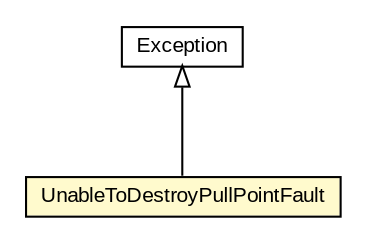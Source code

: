 #!/usr/local/bin/dot
#
# Class diagram 
# Generated by UMLGraph version R5_6-24-gf6e263 (http://www.umlgraph.org/)
#

digraph G {
	edge [fontname="arial",fontsize=10,labelfontname="arial",labelfontsize=10];
	node [fontname="arial",fontsize=10,shape=plaintext];
	nodesep=0.25;
	ranksep=0.5;
	// org.oasis_open.docs.wsn.brw_2.UnableToDestroyPullPointFault
	c1243468 [label=<<table title="org.oasis_open.docs.wsn.brw_2.UnableToDestroyPullPointFault" border="0" cellborder="1" cellspacing="0" cellpadding="2" port="p" bgcolor="lemonChiffon" href="./UnableToDestroyPullPointFault.html">
		<tr><td><table border="0" cellspacing="0" cellpadding="1">
<tr><td align="center" balign="center"> UnableToDestroyPullPointFault </td></tr>
		</table></td></tr>
		</table>>, URL="./UnableToDestroyPullPointFault.html", fontname="arial", fontcolor="black", fontsize=10.0];
	//org.oasis_open.docs.wsn.brw_2.UnableToDestroyPullPointFault extends java.lang.Exception
	c1244594:p -> c1243468:p [dir=back,arrowtail=empty];
	// java.lang.Exception
	c1244594 [label=<<table title="java.lang.Exception" border="0" cellborder="1" cellspacing="0" cellpadding="2" port="p" href="http://java.sun.com/j2se/1.4.2/docs/api/java/lang/Exception.html">
		<tr><td><table border="0" cellspacing="0" cellpadding="1">
<tr><td align="center" balign="center"> Exception </td></tr>
		</table></td></tr>
		</table>>, URL="http://java.sun.com/j2se/1.4.2/docs/api/java/lang/Exception.html", fontname="arial", fontcolor="black", fontsize=10.0];
}

